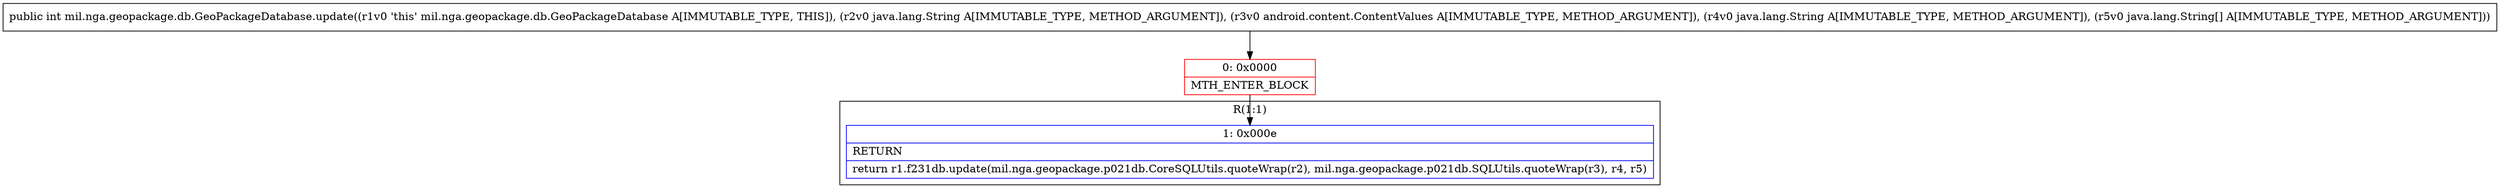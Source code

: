 digraph "CFG formil.nga.geopackage.db.GeoPackageDatabase.update(Ljava\/lang\/String;Landroid\/content\/ContentValues;Ljava\/lang\/String;[Ljava\/lang\/String;)I" {
subgraph cluster_Region_1579231236 {
label = "R(1:1)";
node [shape=record,color=blue];
Node_1 [shape=record,label="{1\:\ 0x000e|RETURN\l|return r1.f231db.update(mil.nga.geopackage.p021db.CoreSQLUtils.quoteWrap(r2), mil.nga.geopackage.p021db.SQLUtils.quoteWrap(r3), r4, r5)\l}"];
}
Node_0 [shape=record,color=red,label="{0\:\ 0x0000|MTH_ENTER_BLOCK\l}"];
MethodNode[shape=record,label="{public int mil.nga.geopackage.db.GeoPackageDatabase.update((r1v0 'this' mil.nga.geopackage.db.GeoPackageDatabase A[IMMUTABLE_TYPE, THIS]), (r2v0 java.lang.String A[IMMUTABLE_TYPE, METHOD_ARGUMENT]), (r3v0 android.content.ContentValues A[IMMUTABLE_TYPE, METHOD_ARGUMENT]), (r4v0 java.lang.String A[IMMUTABLE_TYPE, METHOD_ARGUMENT]), (r5v0 java.lang.String[] A[IMMUTABLE_TYPE, METHOD_ARGUMENT])) }"];
MethodNode -> Node_0;
Node_0 -> Node_1;
}

